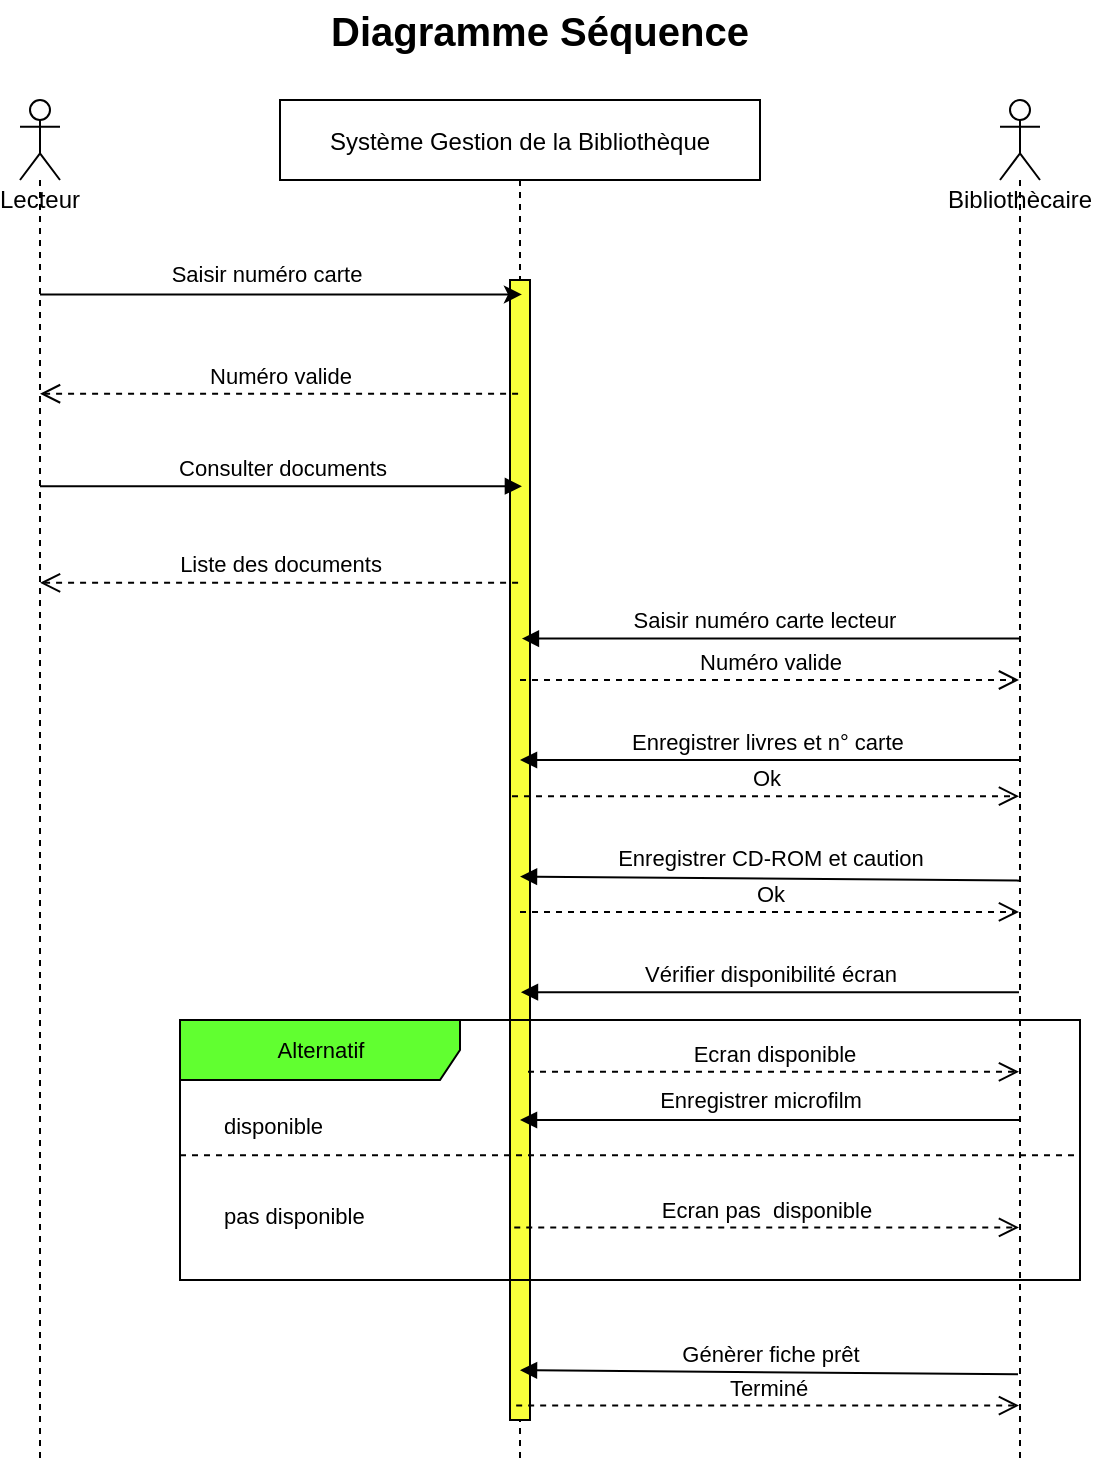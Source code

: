<mxfile version="16.0.0" type="device"><diagram id="kgpKYQtTHZ0yAKxKKP6v" name="Page-1"><mxGraphModel dx="1421" dy="799" grid="1" gridSize="10" guides="1" tooltips="1" connect="1" arrows="1" fold="1" page="1" pageScale="1" pageWidth="850" pageHeight="1100" math="0" shadow="0"><root><mxCell id="0"/><mxCell id="1" parent="0"/><mxCell id="3nuBFxr9cyL0pnOWT2aG-1" value="Système Gestion de la Bibliothèque" style="shape=umlLifeline;perimeter=lifelinePerimeter;container=1;collapsible=0;recursiveResize=0;rounded=0;shadow=0;strokeWidth=1;" parent="1" vertex="1"><mxGeometry x="240" y="120" width="240" height="680" as="geometry"/></mxCell><mxCell id="Ha-N5NnAmCCALbf4RL2f-38" value="" style="html=1;points=[];perimeter=orthogonalPerimeter;fontSize=11;labelBackgroundColor=#FFF959;labelBorderColor=#FF6112;fillColor=#F8FF3B;" parent="3nuBFxr9cyL0pnOWT2aG-1" vertex="1"><mxGeometry x="115" y="90" width="10" height="570" as="geometry"/></mxCell><mxCell id="q3n0jx8a8EUZJMIvOHwr-1" value="" style="endArrow=classic;html=1;rounded=0;entryX=0.504;entryY=0.143;entryDx=0;entryDy=0;entryPerimeter=0;" parent="1" source="q3n0jx8a8EUZJMIvOHwr-4" target="3nuBFxr9cyL0pnOWT2aG-1" edge="1"><mxGeometry width="50" height="50" relative="1" as="geometry"><mxPoint x="120" y="221" as="sourcePoint"/><mxPoint x="450" y="380" as="targetPoint"/></mxGeometry></mxCell><mxCell id="q3n0jx8a8EUZJMIvOHwr-3" value="Saisir numéro carte" style="edgeLabel;html=1;align=center;verticalAlign=middle;resizable=0;points=[];" parent="q3n0jx8a8EUZJMIvOHwr-1" vertex="1" connectable="0"><mxGeometry x="-0.17" relative="1" as="geometry"><mxPoint x="13" y="-10" as="offset"/></mxGeometry></mxCell><mxCell id="q3n0jx8a8EUZJMIvOHwr-4" value="Lecteur" style="shape=umlLifeline;participant=umlActor;perimeter=lifelinePerimeter;whiteSpace=wrap;html=1;container=1;collapsible=0;recursiveResize=0;verticalAlign=top;spacingTop=36;outlineConnect=0;" parent="1" vertex="1"><mxGeometry x="110" y="120" width="20" height="680" as="geometry"/></mxCell><mxCell id="q3n0jx8a8EUZJMIvOHwr-5" value="Numéro valide" style="html=1;verticalAlign=bottom;endArrow=open;dashed=1;endSize=8;rounded=0;exitX=0.496;exitY=0.216;exitDx=0;exitDy=0;exitPerimeter=0;" parent="1" source="3nuBFxr9cyL0pnOWT2aG-1" target="q3n0jx8a8EUZJMIvOHwr-4" edge="1"><mxGeometry relative="1" as="geometry"><mxPoint x="460" y="410" as="sourcePoint"/><mxPoint x="380" y="410" as="targetPoint"/></mxGeometry></mxCell><mxCell id="q3n0jx8a8EUZJMIvOHwr-7" value="Consulter documents" style="html=1;verticalAlign=bottom;endArrow=block;rounded=0;entryX=0.504;entryY=0.284;entryDx=0;entryDy=0;entryPerimeter=0;" parent="1" source="q3n0jx8a8EUZJMIvOHwr-4" target="3nuBFxr9cyL0pnOWT2aG-1" edge="1"><mxGeometry width="80" relative="1" as="geometry"><mxPoint x="380" y="410" as="sourcePoint"/><mxPoint x="460" y="410" as="targetPoint"/></mxGeometry></mxCell><mxCell id="q3n0jx8a8EUZJMIvOHwr-8" value="Liste des documents" style="html=1;verticalAlign=bottom;endArrow=open;dashed=1;endSize=8;rounded=0;exitX=0.496;exitY=0.355;exitDx=0;exitDy=0;exitPerimeter=0;" parent="1" source="3nuBFxr9cyL0pnOWT2aG-1" target="q3n0jx8a8EUZJMIvOHwr-4" edge="1"><mxGeometry relative="1" as="geometry"><mxPoint x="460" y="410" as="sourcePoint"/><mxPoint x="380" y="410" as="targetPoint"/></mxGeometry></mxCell><mxCell id="q3n0jx8a8EUZJMIvOHwr-10" value="Bibliothècaire" style="shape=umlLifeline;participant=umlActor;perimeter=lifelinePerimeter;whiteSpace=wrap;html=1;container=1;collapsible=0;recursiveResize=0;verticalAlign=top;spacingTop=36;outlineConnect=0;" parent="1" vertex="1"><mxGeometry x="600" y="120" width="20" height="680" as="geometry"/></mxCell><mxCell id="q3n0jx8a8EUZJMIvOHwr-12" value="Saisir numéro carte lecteur" style="html=1;verticalAlign=bottom;endArrow=block;rounded=0;entryX=0.504;entryY=0.396;entryDx=0;entryDy=0;entryPerimeter=0;" parent="1" source="q3n0jx8a8EUZJMIvOHwr-10" target="3nuBFxr9cyL0pnOWT2aG-1" edge="1"><mxGeometry x="0.026" width="80" relative="1" as="geometry"><mxPoint x="380" y="410" as="sourcePoint"/><mxPoint x="445" y="390" as="targetPoint"/><mxPoint as="offset"/></mxGeometry></mxCell><mxCell id="q3n0jx8a8EUZJMIvOHwr-14" value="Numéro valide" style="html=1;verticalAlign=bottom;endArrow=open;dashed=1;endSize=8;rounded=0;" parent="1" target="q3n0jx8a8EUZJMIvOHwr-10" edge="1"><mxGeometry relative="1" as="geometry"><mxPoint x="360" y="410" as="sourcePoint"/><mxPoint x="615" y="399.5" as="targetPoint"/></mxGeometry></mxCell><mxCell id="7Gz9WxxoOhPi00_Ktipe-1" value="&lt;font style=&quot;font-size: 11px&quot;&gt;Enregistrer CD-ROM et caution&lt;/font&gt;" style="html=1;verticalAlign=bottom;endArrow=block;rounded=0;fontSize=16;exitX=0.5;exitY=0.574;exitDx=0;exitDy=0;exitPerimeter=0;entryX=0.5;entryY=0.571;entryDx=0;entryDy=0;entryPerimeter=0;" parent="1" source="q3n0jx8a8EUZJMIvOHwr-10" target="3nuBFxr9cyL0pnOWT2aG-1" edge="1"><mxGeometry width="80" relative="1" as="geometry"><mxPoint x="625" y="500" as="sourcePoint"/><mxPoint x="445" y="500" as="targetPoint"/></mxGeometry></mxCell><mxCell id="Ha-N5NnAmCCALbf4RL2f-4" value="Vérifier disponibilité écran" style="html=1;verticalAlign=bottom;endArrow=block;rounded=0;fontSize=11;entryX=0.502;entryY=0.656;entryDx=0;entryDy=0;entryPerimeter=0;" parent="1" source="q3n0jx8a8EUZJMIvOHwr-10" target="3nuBFxr9cyL0pnOWT2aG-1" edge="1"><mxGeometry width="80" relative="1" as="geometry"><mxPoint x="385" y="520" as="sourcePoint"/><mxPoint x="550" y="520" as="targetPoint"/></mxGeometry></mxCell><mxCell id="Ha-N5NnAmCCALbf4RL2f-5" value="Ecran disponible" style="html=1;verticalAlign=bottom;endArrow=open;dashed=1;endSize=8;rounded=0;fontSize=11;exitX=0.9;exitY=0.747;exitDx=0;exitDy=0;exitPerimeter=0;" parent="1" target="q3n0jx8a8EUZJMIvOHwr-10" edge="1"><mxGeometry relative="1" as="geometry"><mxPoint x="364" y="605.91" as="sourcePoint"/><mxPoint x="385" y="570" as="targetPoint"/></mxGeometry></mxCell><mxCell id="Ha-N5NnAmCCALbf4RL2f-7" value="Ecran pas&amp;nbsp; disponible" style="html=1;verticalAlign=bottom;endArrow=open;dashed=1;endSize=8;rounded=0;fontSize=11;exitX=0.488;exitY=0.829;exitDx=0;exitDy=0;exitPerimeter=0;" parent="1" source="3nuBFxr9cyL0pnOWT2aG-1" target="q3n0jx8a8EUZJMIvOHwr-10" edge="1"><mxGeometry relative="1" as="geometry"><mxPoint x="445" y="690" as="sourcePoint"/><mxPoint x="380" y="410" as="targetPoint"/></mxGeometry></mxCell><mxCell id="Ha-N5NnAmCCALbf4RL2f-13" value="" style="html=1;verticalAlign=bottom;labelBackgroundColor=none;endArrow=block;endFill=1;rounded=0;fontSize=11;" parent="1" source="q3n0jx8a8EUZJMIvOHwr-10" edge="1"><mxGeometry width="160" relative="1" as="geometry"><mxPoint x="610" y="640" as="sourcePoint"/><mxPoint x="360" y="630" as="targetPoint"/></mxGeometry></mxCell><mxCell id="Ha-N5NnAmCCALbf4RL2f-27" value="Enregistrer microfilm" style="edgeLabel;html=1;align=center;verticalAlign=middle;resizable=0;points=[];fontSize=11;" parent="Ha-N5NnAmCCALbf4RL2f-13" vertex="1" connectable="0"><mxGeometry x="-0.488" y="1" relative="1" as="geometry"><mxPoint x="-66" y="-11" as="offset"/></mxGeometry></mxCell><mxCell id="Ha-N5NnAmCCALbf4RL2f-20" value="Ok" style="html=1;verticalAlign=bottom;endArrow=open;dashed=1;endSize=8;rounded=0;fontSize=11;exitX=0.5;exitY=0.597;exitDx=0;exitDy=0;exitPerimeter=0;" parent="1" source="3nuBFxr9cyL0pnOWT2aG-1" target="q3n0jx8a8EUZJMIvOHwr-10" edge="1"><mxGeometry relative="1" as="geometry"><mxPoint x="445" y="520" as="sourcePoint"/><mxPoint x="310" y="440" as="targetPoint"/></mxGeometry></mxCell><mxCell id="Ha-N5NnAmCCALbf4RL2f-21" value="Enregistrer livres et n° carte&amp;nbsp;" style="html=1;verticalAlign=bottom;endArrow=block;rounded=0;fontSize=11;" parent="1" edge="1"><mxGeometry width="80" relative="1" as="geometry"><mxPoint x="610" y="450" as="sourcePoint"/><mxPoint x="360" y="450" as="targetPoint"/></mxGeometry></mxCell><mxCell id="Ha-N5NnAmCCALbf4RL2f-23" value="Ok" style="html=1;verticalAlign=bottom;endArrow=open;dashed=1;endSize=8;rounded=0;fontSize=11;exitX=0.1;exitY=0.487;exitDx=0;exitDy=0;exitPerimeter=0;" parent="1" target="q3n0jx8a8EUZJMIvOHwr-10" edge="1"><mxGeometry relative="1" as="geometry"><mxPoint x="356" y="468.11" as="sourcePoint"/><mxPoint x="310" y="440" as="targetPoint"/></mxGeometry></mxCell><mxCell id="Ha-N5NnAmCCALbf4RL2f-8" value="Alternatif" style="shape=umlFrame;tabWidth=110;tabHeight=30;tabPosition=left;html=1;boundedLbl=1;labelInHeader=1;width=140;height=30;fontSize=11;labelBackgroundColor=none;fillColor=#61FF30;" parent="1" vertex="1"><mxGeometry x="190" y="580" width="450" height="130" as="geometry"/></mxCell><mxCell id="Ha-N5NnAmCCALbf4RL2f-9" value="disponible" style="text;fontSize=11;" parent="Ha-N5NnAmCCALbf4RL2f-8" vertex="1"><mxGeometry width="100" height="20" relative="1" as="geometry"><mxPoint x="20" y="40" as="offset"/></mxGeometry></mxCell><mxCell id="Ha-N5NnAmCCALbf4RL2f-10" value="pas disponible" style="line;strokeWidth=1;dashed=1;labelPosition=center;verticalLabelPosition=bottom;align=left;verticalAlign=top;spacingLeft=20;spacingTop=15;fontSize=11;" parent="Ha-N5NnAmCCALbf4RL2f-8" vertex="1"><mxGeometry y="65" width="450.0" height="5.2" as="geometry"/></mxCell><mxCell id="Ha-N5NnAmCCALbf4RL2f-30" value="Génèrer fiche prêt" style="html=1;verticalAlign=bottom;endArrow=block;rounded=0;fontSize=11;entryX=0.5;entryY=0.934;entryDx=0;entryDy=0;entryPerimeter=0;exitX=0.45;exitY=0.937;exitDx=0;exitDy=0;exitPerimeter=0;" parent="1" source="q3n0jx8a8EUZJMIvOHwr-10" target="3nuBFxr9cyL0pnOWT2aG-1" edge="1"><mxGeometry width="80" relative="1" as="geometry"><mxPoint x="610" y="777" as="sourcePoint"/><mxPoint x="600" y="490" as="targetPoint"/></mxGeometry></mxCell><mxCell id="Ha-N5NnAmCCALbf4RL2f-31" value="Terminé" style="html=1;verticalAlign=bottom;endArrow=open;dashed=1;endSize=8;rounded=0;fontSize=11;exitX=0.492;exitY=0.96;exitDx=0;exitDy=0;exitPerimeter=0;" parent="1" source="3nuBFxr9cyL0pnOWT2aG-1" target="q3n0jx8a8EUZJMIvOHwr-10" edge="1"><mxGeometry relative="1" as="geometry"><mxPoint x="360" y="800" as="sourcePoint"/><mxPoint x="470" y="820" as="targetPoint"/></mxGeometry></mxCell><mxCell id="1zED6Ng7aiZS4o-QIPoD-1" value="&lt;b&gt;&lt;font style=&quot;font-size: 20px&quot;&gt;Diagramme Séquence&lt;/font&gt;&lt;/b&gt;" style="text;html=1;strokeColor=none;fillColor=none;align=center;verticalAlign=middle;whiteSpace=wrap;rounded=0;fontSize=12;" vertex="1" parent="1"><mxGeometry x="260" y="70" width="220" height="30" as="geometry"/></mxCell></root></mxGraphModel></diagram></mxfile>